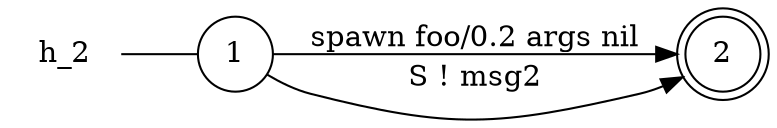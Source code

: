 digraph h_2 {
	rankdir="LR";
	n_0 [label="h_2", shape="plaintext"];
	n_1 [id="2", shape=doublecircle, label="2"];
	n_2 [id="1", shape=circle, label="1"];
	n_0 -> n_2 [arrowhead=none];

	n_2 -> n_1 [id="[$e|2]", label="spawn foo/0.2 args nil"];
	n_2 -> n_1 [id="[$e|1]", label="S ! msg2"];
}
